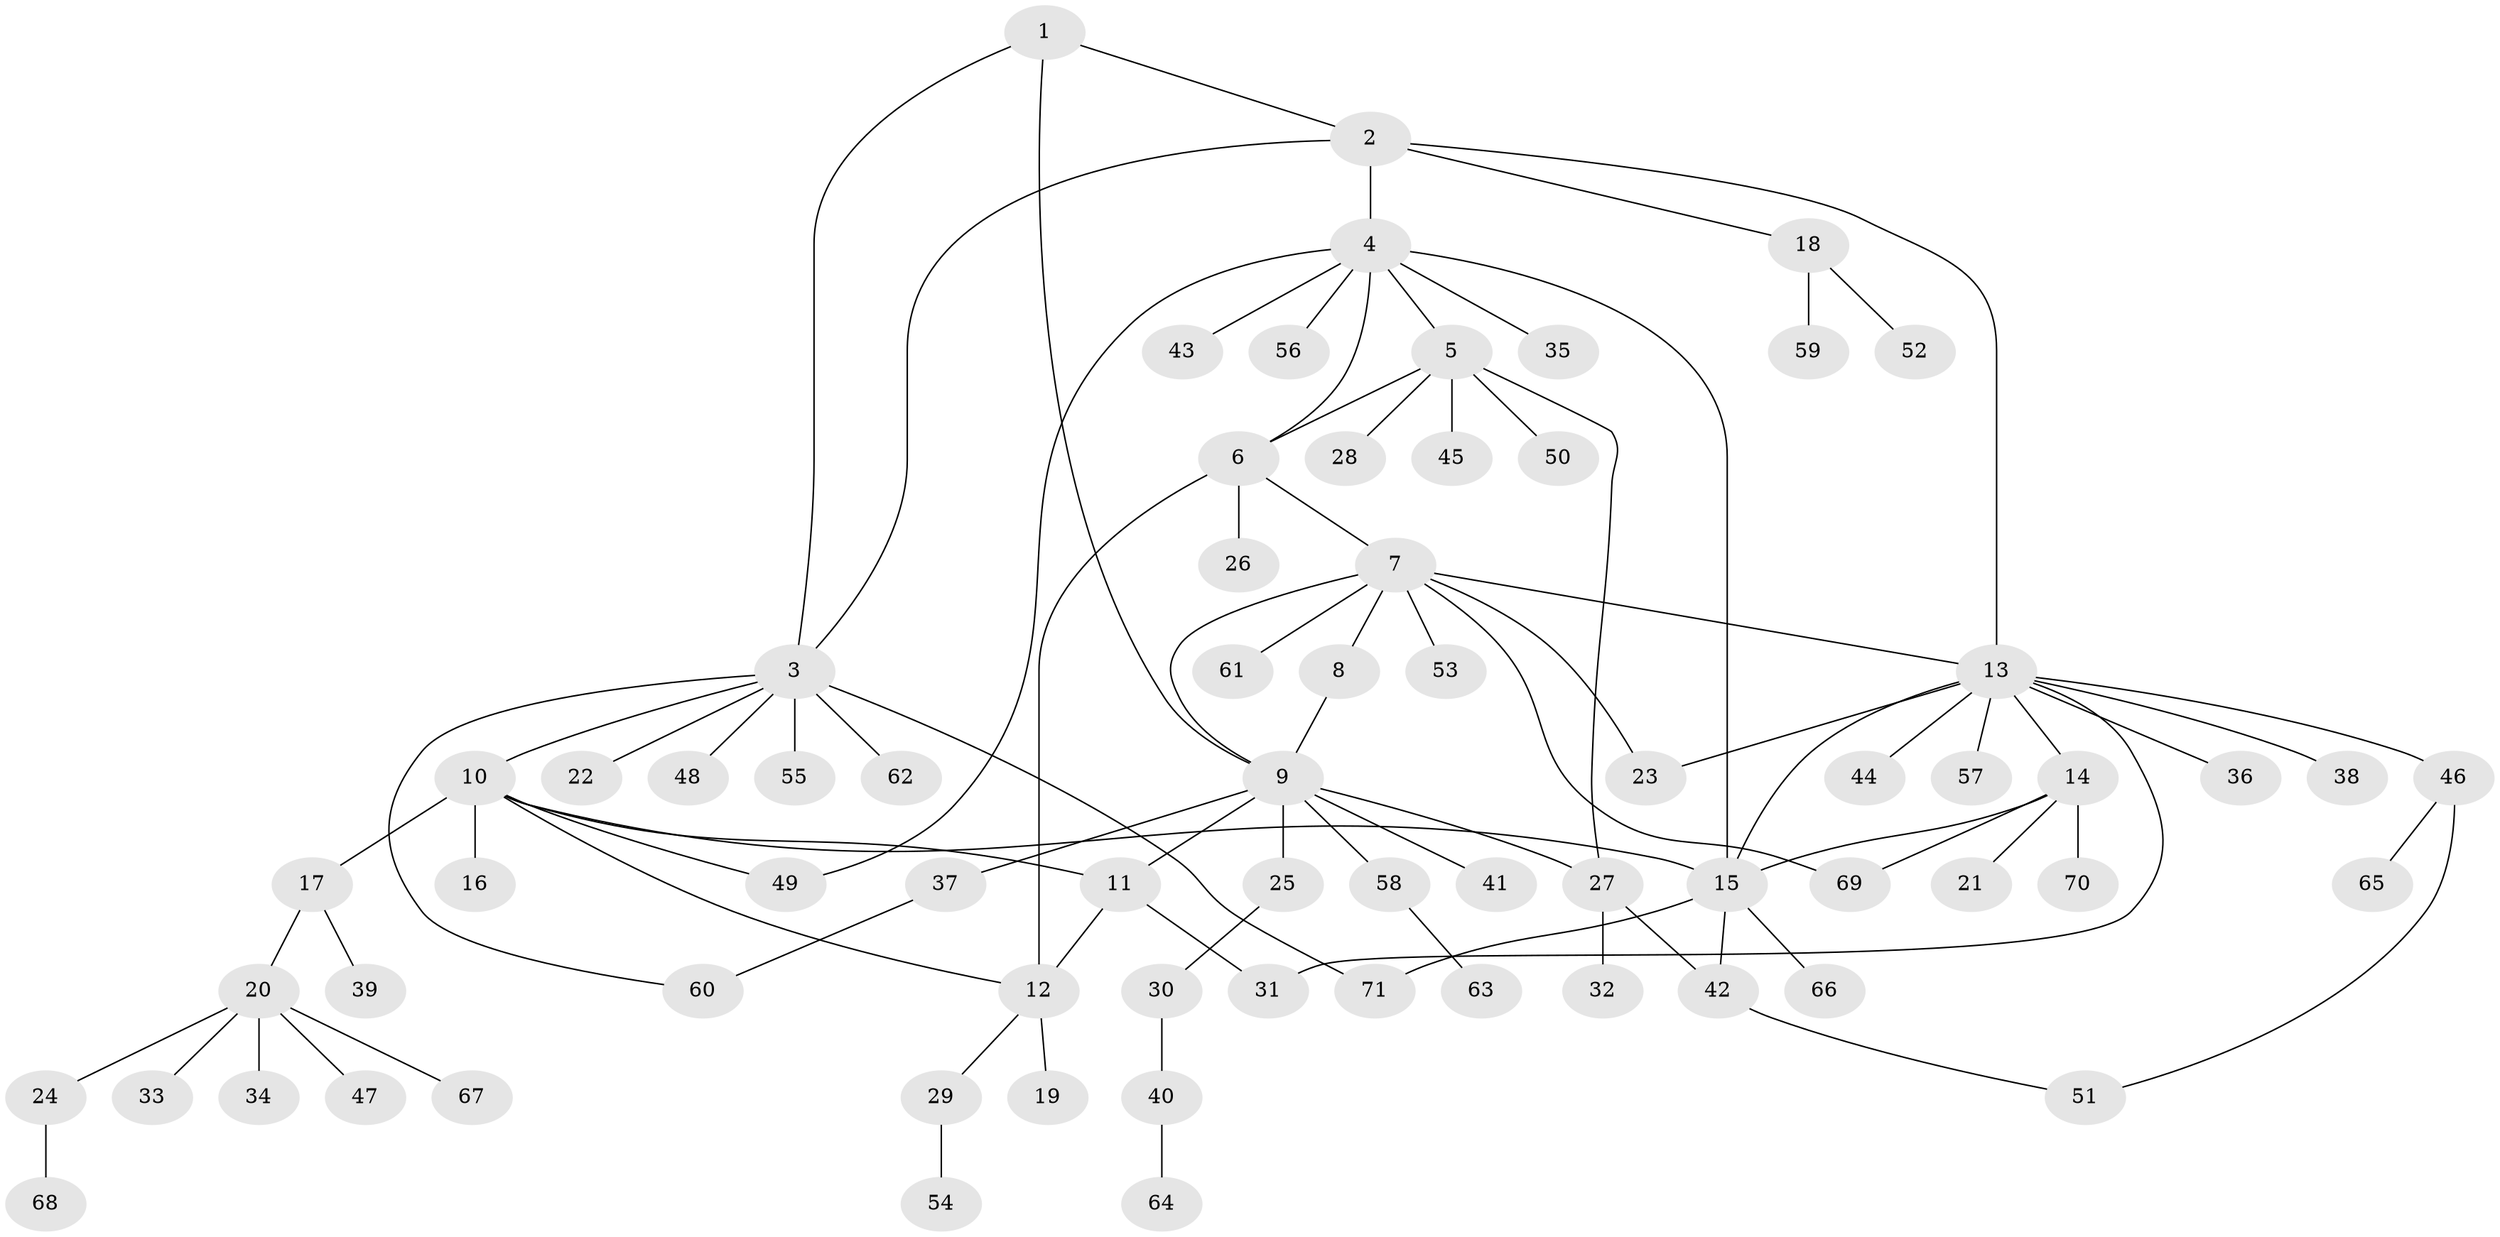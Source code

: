 // coarse degree distribution, {10: 0.0196078431372549, 5: 0.0392156862745098, 14: 0.0196078431372549, 8: 0.058823529411764705, 4: 0.0784313725490196, 2: 0.1568627450980392, 12: 0.0196078431372549, 6: 0.0196078431372549, 1: 0.5686274509803921, 3: 0.0196078431372549}
// Generated by graph-tools (version 1.1) at 2025/42/03/06/25 10:42:09]
// undirected, 71 vertices, 90 edges
graph export_dot {
graph [start="1"]
  node [color=gray90,style=filled];
  1;
  2;
  3;
  4;
  5;
  6;
  7;
  8;
  9;
  10;
  11;
  12;
  13;
  14;
  15;
  16;
  17;
  18;
  19;
  20;
  21;
  22;
  23;
  24;
  25;
  26;
  27;
  28;
  29;
  30;
  31;
  32;
  33;
  34;
  35;
  36;
  37;
  38;
  39;
  40;
  41;
  42;
  43;
  44;
  45;
  46;
  47;
  48;
  49;
  50;
  51;
  52;
  53;
  54;
  55;
  56;
  57;
  58;
  59;
  60;
  61;
  62;
  63;
  64;
  65;
  66;
  67;
  68;
  69;
  70;
  71;
  1 -- 2;
  1 -- 3;
  1 -- 9;
  2 -- 3;
  2 -- 4;
  2 -- 13;
  2 -- 18;
  3 -- 10;
  3 -- 22;
  3 -- 48;
  3 -- 55;
  3 -- 60;
  3 -- 62;
  3 -- 71;
  4 -- 5;
  4 -- 6;
  4 -- 15;
  4 -- 35;
  4 -- 43;
  4 -- 49;
  4 -- 56;
  5 -- 6;
  5 -- 27;
  5 -- 28;
  5 -- 45;
  5 -- 50;
  6 -- 7;
  6 -- 12;
  6 -- 26;
  7 -- 8;
  7 -- 9;
  7 -- 13;
  7 -- 23;
  7 -- 53;
  7 -- 61;
  7 -- 69;
  8 -- 9;
  9 -- 11;
  9 -- 25;
  9 -- 27;
  9 -- 37;
  9 -- 41;
  9 -- 58;
  10 -- 11;
  10 -- 12;
  10 -- 15;
  10 -- 16;
  10 -- 17;
  10 -- 49;
  11 -- 12;
  11 -- 31;
  12 -- 19;
  12 -- 29;
  13 -- 14;
  13 -- 15;
  13 -- 23;
  13 -- 31;
  13 -- 36;
  13 -- 38;
  13 -- 44;
  13 -- 46;
  13 -- 57;
  14 -- 15;
  14 -- 21;
  14 -- 69;
  14 -- 70;
  15 -- 42;
  15 -- 66;
  15 -- 71;
  17 -- 20;
  17 -- 39;
  18 -- 52;
  18 -- 59;
  20 -- 24;
  20 -- 33;
  20 -- 34;
  20 -- 47;
  20 -- 67;
  24 -- 68;
  25 -- 30;
  27 -- 32;
  27 -- 42;
  29 -- 54;
  30 -- 40;
  37 -- 60;
  40 -- 64;
  42 -- 51;
  46 -- 51;
  46 -- 65;
  58 -- 63;
}
